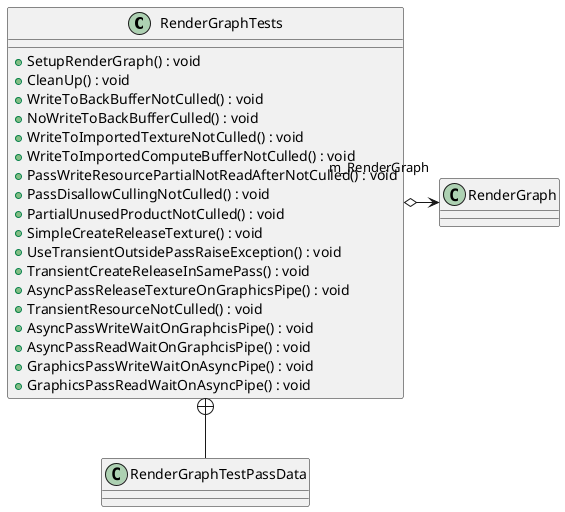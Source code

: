 @startuml
class RenderGraphTests {
    + SetupRenderGraph() : void
    + CleanUp() : void
    + WriteToBackBufferNotCulled() : void
    + NoWriteToBackBufferCulled() : void
    + WriteToImportedTextureNotCulled() : void
    + WriteToImportedComputeBufferNotCulled() : void
    + PassWriteResourcePartialNotReadAfterNotCulled() : void
    + PassDisallowCullingNotCulled() : void
    + PartialUnusedProductNotCulled() : void
    + SimpleCreateReleaseTexture() : void
    + UseTransientOutsidePassRaiseException() : void
    + TransientCreateReleaseInSamePass() : void
    + AsyncPassReleaseTextureOnGraphicsPipe() : void
    + TransientResourceNotCulled() : void
    + AsyncPassWriteWaitOnGraphcisPipe() : void
    + AsyncPassReadWaitOnGraphcisPipe() : void
    + GraphicsPassWriteWaitOnAsyncPipe() : void
    + GraphicsPassReadWaitOnAsyncPipe() : void
}
class RenderGraphTestPassData {
}
RenderGraphTests o-> "m_RenderGraph" RenderGraph
RenderGraphTests +-- RenderGraphTestPassData
@enduml
